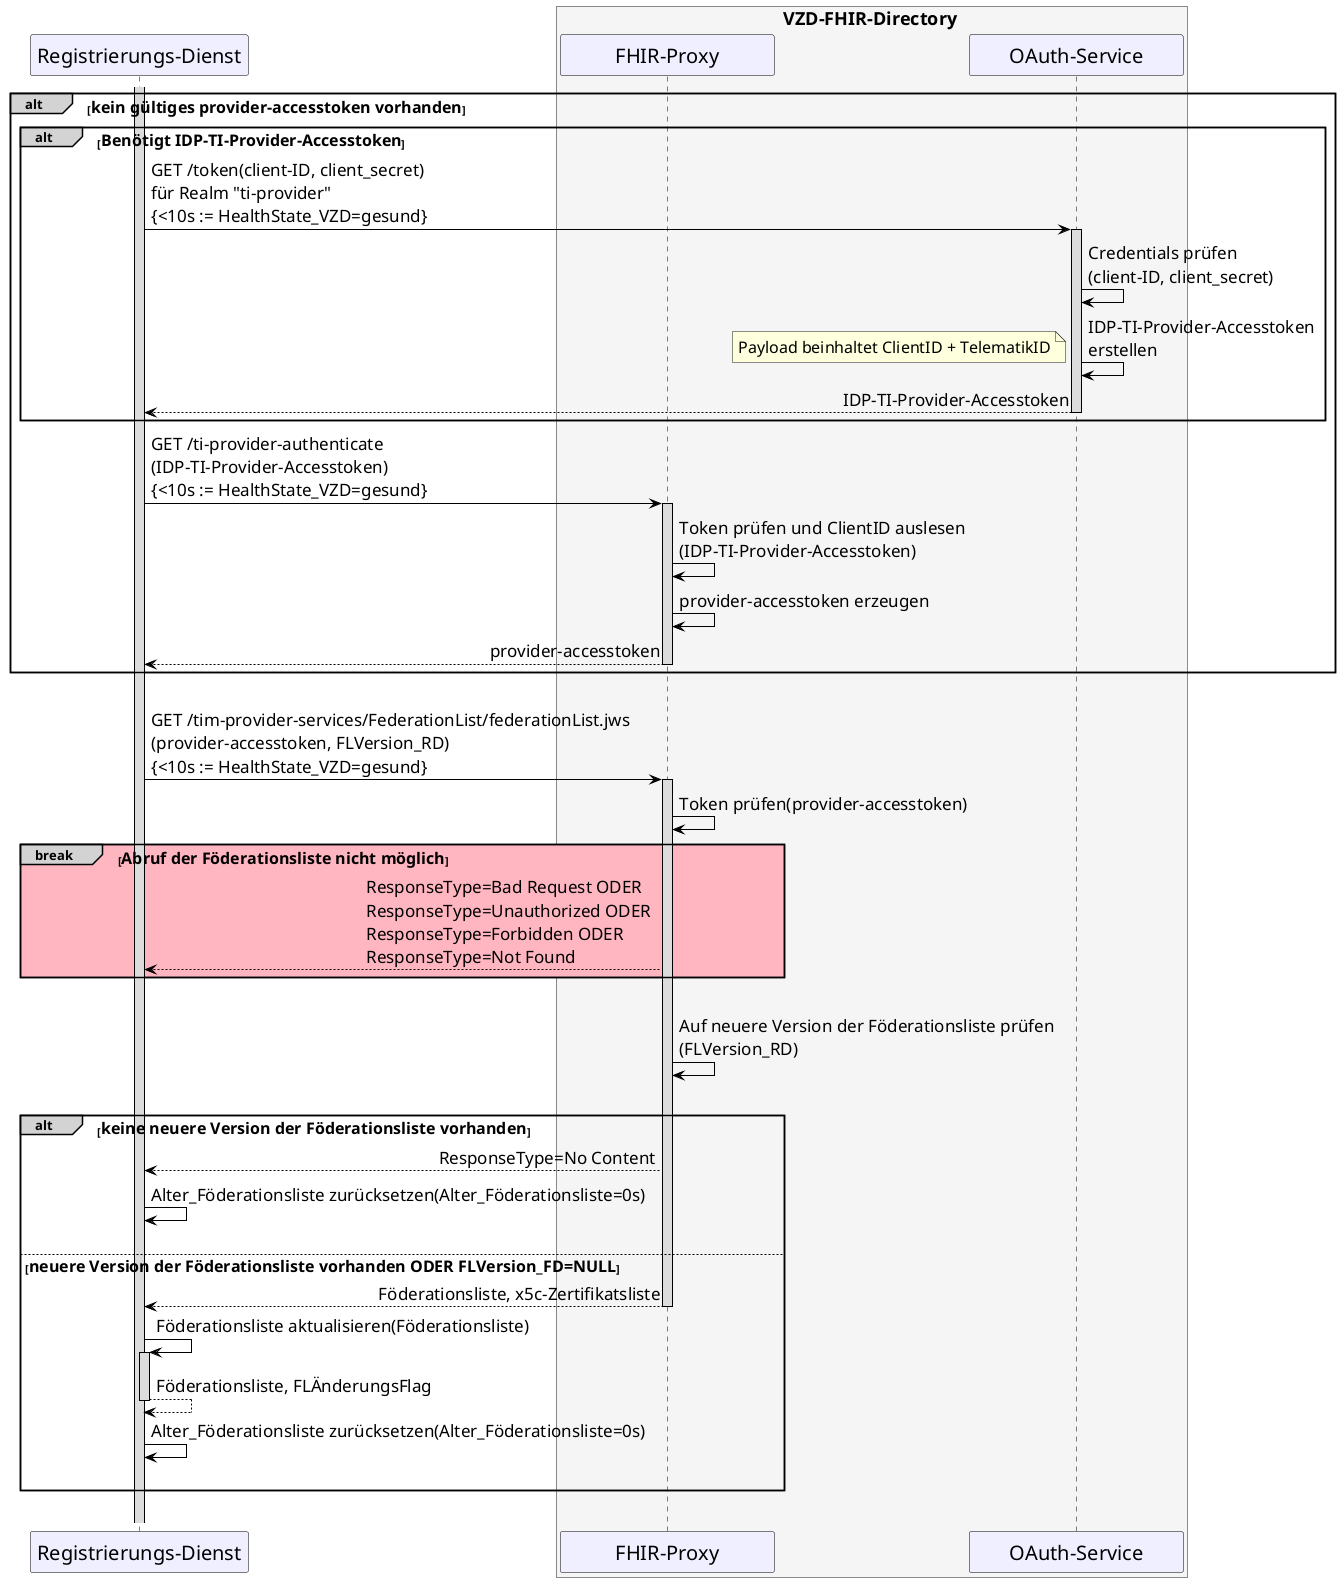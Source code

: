 /' 
# TI-Messenger 1.1.1
# TI-Messenger-Dienst
# UC - 
# Sequence Diagram
# Name: Provider authentifizieren und Föderationsliste abrufen
'/

@startuml
skinparam sequenceMessageAlign direction
skinparam minClassWidth 200
skinparam BoxPadding 1
skinparam sequenceReferenceHeaderBackgroundColor palegreen
scale max 2048 width

skinparam sequence {
ArrowColor black
ArrowFontSize 17
ActorBorderColor black
LifeLineBorderColor black
LifeLineBackgroundColor Gainsboro

ParticipantBorderColor Motivation
ParticipantBackgroundColor Motivation
ParticipantFontName Impact
ParticipantFontSize 20
ParticipantFontColor black
ParticipantBorderColor Black
ParticipantBackgroundColor MOTIVATION

ActorBackgroundColor Gainsboro
ActorFontColor black
ActorFontSize 20
ActorFontName Aapex
}

participant RD as "Registrierungs-Dienst"
box <size:18>VZD-FHIR-Directory</size> #WhiteSmoke
  participant FP as "FHIR-Proxy"
  participant AS as "OAuth-Service"
end box

alt#LightGrey <size:16>kein gültiges provider-accesstoken vorhanden</size>

  activate RD

  alt#LightGrey <size:16>Benötigt IDP-TI-Provider-Accesstoken</size>
      RD -> AS: GET /token(client-ID, client_secret)\nfür Realm "ti-provider"\n{<10s := HealthState_VZD=gesund}
      activate AS
      AS -> AS: Credentials prüfen \n(client-ID, client_secret)
      AS -> AS: IDP-TI-Provider-Accesstoken\nerstellen
      note left: <size:16>Payload beinhaltet ClientID + TelematikID</size>
      AS --> RD: IDP-TI-Provider-Accesstoken
      deactivate AS
  end

  RD -> FP: GET /ti-provider-authenticate\n(IDP-TI-Provider-Accesstoken)\n{<10s := HealthState_VZD=gesund}
  activate FP
  FP -> FP: Token prüfen und ClientID auslesen\n(IDP-TI-Provider-Accesstoken)
  FP -> FP: provider-accesstoken erzeugen
  FP --> RD: provider-accesstoken
  deactivate FP

end

|||
RD->FP: GET /tim-provider-services/FederationList/federationList.jws\n(provider-accesstoken, FLVersion_RD)\n{<10s := HealthState_VZD=gesund}
  Activate FP
FP->FP: Token prüfen(provider-accesstoken)

break#LightGrey #LightPink <size:16>Abruf der Föderationsliste nicht möglich</size>
  FP-->RD: ResponseType=Bad Request ODER \nResponseType=Unauthorized ODER \nResponseType=Forbidden ODER \nResponseType=Not Found
end 

|||

FP->FP: Auf neuere Version der Föderationsliste prüfen\n(FLVersion_RD)

|||

alt#LightGrey <size:16>keine neuere Version der Föderationsliste vorhanden</size>
  FP-->RD: ResponseType=No Content
  RD->RD: Alter_Föderationsliste zurücksetzen(Alter_Föderationsliste=0s)
  |||
else <size:16>neuere Version der Föderationsliste vorhanden ODER FLVersion_FD=NULL</size>
  FP-->RD: Föderationsliste, x5c-Zertifikatsliste
      Deactivate FP
  RD->RD++: Föderationsliste aktualisieren(Föderationsliste)
  return Föderationsliste, FLÄnderungsFlag
  RD->RD: Alter_Föderationsliste zurücksetzen(Alter_Föderationsliste=0s)
  |||
end
|||


@enduml
